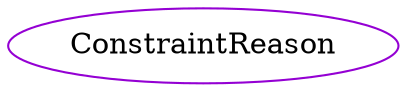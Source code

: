 digraph constraintreason{
ConstraintReason	[shape=oval, color=darkviolet, label="ConstraintReason"];
}
